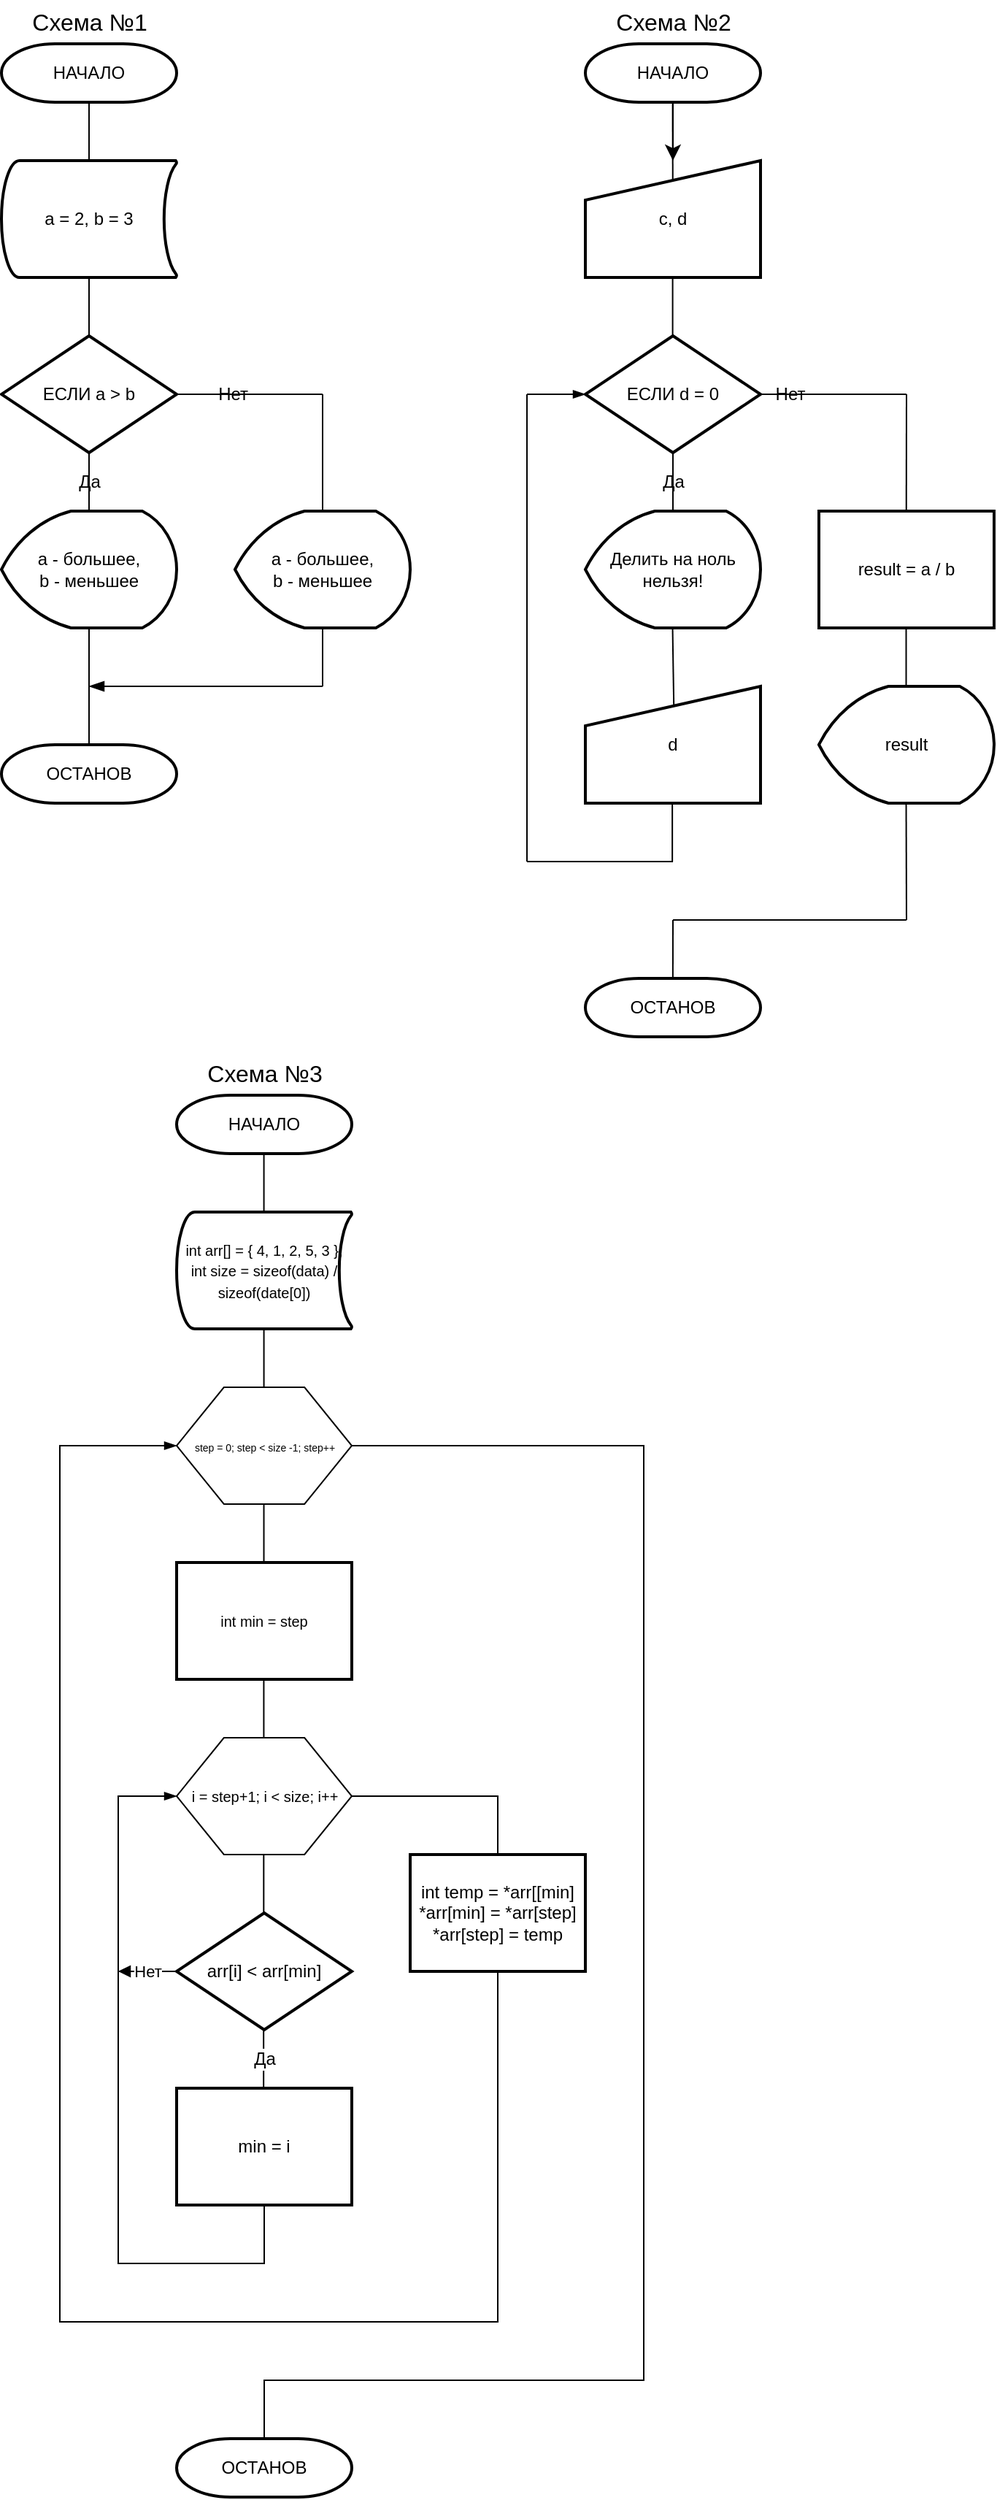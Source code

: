 <mxfile version="24.7.17">
  <diagram id="C5RBs43oDa-KdzZeNtuy" name="Page-1">
    <mxGraphModel grid="1" page="1" gridSize="10" guides="1" tooltips="1" connect="1" arrows="1" fold="1" pageScale="1" pageWidth="827" pageHeight="1169" math="0" shadow="0">
      <root>
        <mxCell id="WIyWlLk6GJQsqaUBKTNV-0" />
        <mxCell id="WIyWlLk6GJQsqaUBKTNV-1" parent="WIyWlLk6GJQsqaUBKTNV-0" />
        <mxCell id="rrhPGFsvyFXLRveKMkO--1" value="НАЧАЛО" style="strokeWidth=2;html=1;shape=mxgraph.flowchart.terminator;whiteSpace=wrap;rotation=0;labelBackgroundColor=none;" vertex="1" parent="WIyWlLk6GJQsqaUBKTNV-1">
          <mxGeometry x="40" y="40" width="120" height="40" as="geometry" />
        </mxCell>
        <mxCell id="rrhPGFsvyFXLRveKMkO--8" value="ЕСЛИ a &amp;gt; b" style="strokeWidth=2;html=1;shape=mxgraph.flowchart.decision;whiteSpace=wrap;labelBackgroundColor=none;" vertex="1" parent="WIyWlLk6GJQsqaUBKTNV-1">
          <mxGeometry x="40" y="240" width="120" height="80" as="geometry" />
        </mxCell>
        <mxCell id="rrhPGFsvyFXLRveKMkO--9" value="a - большее,&lt;div&gt;b - меньшее&lt;/div&gt;" style="strokeWidth=2;html=1;shape=mxgraph.flowchart.display;whiteSpace=wrap;labelBackgroundColor=none;" vertex="1" parent="WIyWlLk6GJQsqaUBKTNV-1">
          <mxGeometry x="40" y="360" width="120" height="80" as="geometry" />
        </mxCell>
        <mxCell id="rrhPGFsvyFXLRveKMkO--13" value="ОСТАНОВ" style="strokeWidth=2;html=1;shape=mxgraph.flowchart.terminator;whiteSpace=wrap;rotation=0;labelBackgroundColor=none;" vertex="1" parent="WIyWlLk6GJQsqaUBKTNV-1">
          <mxGeometry x="40" y="520" width="120" height="40" as="geometry" />
        </mxCell>
        <mxCell id="rrhPGFsvyFXLRveKMkO--17" value="" style="endArrow=none;html=1;rounded=0;fontSize=12;startSize=8;endSize=8;entryX=0.5;entryY=1;entryDx=0;entryDy=0;entryPerimeter=0;exitX=0.5;exitY=0;exitDx=0;exitDy=0;exitPerimeter=0;labelBackgroundColor=none;fontColor=default;" edge="1" parent="WIyWlLk6GJQsqaUBKTNV-1" source="rrhPGFsvyFXLRveKMkO--55" target="rrhPGFsvyFXLRveKMkO--1">
          <mxGeometry width="50" height="50" relative="1" as="geometry">
            <mxPoint x="354" y="520" as="sourcePoint" />
            <mxPoint x="404" y="470" as="targetPoint" />
          </mxGeometry>
        </mxCell>
        <mxCell id="rrhPGFsvyFXLRveKMkO--19" value="" style="endArrow=none;html=1;rounded=0;fontSize=12;startSize=8;endSize=8;curved=1;exitX=0.5;exitY=1;exitDx=0;exitDy=0;entryX=0.5;entryY=0;entryDx=0;entryDy=0;entryPerimeter=0;exitPerimeter=0;labelBackgroundColor=none;fontColor=default;" edge="1" parent="WIyWlLk6GJQsqaUBKTNV-1" source="rrhPGFsvyFXLRveKMkO--55" target="rrhPGFsvyFXLRveKMkO--8">
          <mxGeometry width="50" height="50" relative="1" as="geometry">
            <mxPoint x="184" y="200" as="sourcePoint" />
            <mxPoint x="124" y="280" as="targetPoint" />
          </mxGeometry>
        </mxCell>
        <mxCell id="rrhPGFsvyFXLRveKMkO--20" value="Да" style="endArrow=none;html=1;rounded=0;fontSize=12;startSize=8;endSize=8;curved=1;exitX=0.5;exitY=1;exitDx=0;exitDy=0;entryX=0.5;entryY=0;entryDx=0;entryDy=0;entryPerimeter=0;exitPerimeter=0;labelBackgroundColor=none;fontColor=default;" edge="1" parent="WIyWlLk6GJQsqaUBKTNV-1" source="rrhPGFsvyFXLRveKMkO--8" target="rrhPGFsvyFXLRveKMkO--9">
          <mxGeometry width="50" height="50" relative="1" as="geometry">
            <mxPoint x="129" y="250" as="sourcePoint" />
            <mxPoint x="129" y="300" as="targetPoint" />
          </mxGeometry>
        </mxCell>
        <mxCell id="rrhPGFsvyFXLRveKMkO--22" value="&lt;div style=&quot;&quot;&gt;Нет&lt;/div&gt;" style="endArrow=none;html=1;rounded=0;fontSize=12;startSize=8;endSize=8;curved=1;exitX=1;exitY=0.5;exitDx=0;exitDy=0;exitPerimeter=0;align=right;labelBackgroundColor=none;fontColor=default;" edge="1" parent="WIyWlLk6GJQsqaUBKTNV-1" source="rrhPGFsvyFXLRveKMkO--8">
          <mxGeometry x="0.005" width="50" height="50" relative="1" as="geometry">
            <mxPoint x="135" y="410" as="sourcePoint" />
            <mxPoint x="260" y="280" as="targetPoint" />
            <mxPoint as="offset" />
          </mxGeometry>
        </mxCell>
        <mxCell id="rrhPGFsvyFXLRveKMkO--25" value="a - большее,&lt;div&gt;b - меньшее&lt;/div&gt;" style="strokeWidth=2;html=1;shape=mxgraph.flowchart.display;whiteSpace=wrap;labelBackgroundColor=none;" vertex="1" parent="WIyWlLk6GJQsqaUBKTNV-1">
          <mxGeometry x="200" y="360" width="120" height="80" as="geometry" />
        </mxCell>
        <mxCell id="rrhPGFsvyFXLRveKMkO--27" value="" style="endArrow=none;html=1;rounded=0;fontSize=12;startSize=8;endSize=8;curved=1;entryX=0.5;entryY=1;entryDx=0;entryDy=0;entryPerimeter=0;exitX=0.5;exitY=0;exitDx=0;exitDy=0;exitPerimeter=0;labelBackgroundColor=none;fontColor=default;" edge="1" parent="WIyWlLk6GJQsqaUBKTNV-1" source="rrhPGFsvyFXLRveKMkO--13" target="rrhPGFsvyFXLRveKMkO--9">
          <mxGeometry width="50" height="50" relative="1" as="geometry">
            <mxPoint x="124" y="590" as="sourcePoint" />
            <mxPoint x="224" y="280" as="targetPoint" />
          </mxGeometry>
        </mxCell>
        <mxCell id="rrhPGFsvyFXLRveKMkO--30" value="" style="endArrow=none;html=1;rounded=0;fontSize=12;startSize=8;endSize=8;curved=1;entryX=0.5;entryY=0;entryDx=0;entryDy=0;entryPerimeter=0;labelBackgroundColor=none;fontColor=default;" edge="1" parent="WIyWlLk6GJQsqaUBKTNV-1" target="rrhPGFsvyFXLRveKMkO--25">
          <mxGeometry width="50" height="50" relative="1" as="geometry">
            <mxPoint x="260" y="280" as="sourcePoint" />
            <mxPoint x="330" y="430" as="targetPoint" />
          </mxGeometry>
        </mxCell>
        <mxCell id="rrhPGFsvyFXLRveKMkO--31" value="" style="endArrow=none;html=1;rounded=0;fontSize=12;startSize=8;endSize=8;curved=1;exitX=0.5;exitY=1;exitDx=0;exitDy=0;exitPerimeter=0;labelBackgroundColor=none;fontColor=default;" edge="1" parent="WIyWlLk6GJQsqaUBKTNV-1" source="rrhPGFsvyFXLRveKMkO--25">
          <mxGeometry width="50" height="50" relative="1" as="geometry">
            <mxPoint x="330" y="542" as="sourcePoint" />
            <mxPoint x="260" y="480" as="targetPoint" />
          </mxGeometry>
        </mxCell>
        <mxCell id="rrhPGFsvyFXLRveKMkO--36" value="" style="endArrow=blockThin;html=1;rounded=0;fontSize=12;startSize=8;endSize=8;curved=1;labelBackgroundColor=none;fontColor=default;endFill=1;" edge="1" parent="WIyWlLk6GJQsqaUBKTNV-1">
          <mxGeometry width="50" height="50" relative="1" as="geometry">
            <mxPoint x="260" y="480" as="sourcePoint" />
            <mxPoint x="100" y="480" as="targetPoint" />
          </mxGeometry>
        </mxCell>
        <mxCell id="uPtU1YsW3WElw07nQNLW-0" value="" style="edgeStyle=none;curved=1;rounded=0;orthogonalLoop=1;jettySize=auto;html=1;fontSize=12;startSize=8;endSize=8;" edge="1" parent="WIyWlLk6GJQsqaUBKTNV-1" source="rrhPGFsvyFXLRveKMkO--37" target="rrhPGFsvyFXLRveKMkO--60">
          <mxGeometry relative="1" as="geometry" />
        </mxCell>
        <mxCell id="rrhPGFsvyFXLRveKMkO--37" value="НАЧАЛО" style="strokeWidth=2;html=1;shape=mxgraph.flowchart.terminator;whiteSpace=wrap;rotation=0;labelBackgroundColor=none;" vertex="1" parent="WIyWlLk6GJQsqaUBKTNV-1">
          <mxGeometry x="440" y="40" width="120" height="40" as="geometry" />
        </mxCell>
        <mxCell id="rrhPGFsvyFXLRveKMkO--38" value="ОСТАНОВ" style="strokeWidth=2;html=1;shape=mxgraph.flowchart.terminator;whiteSpace=wrap;rotation=0;labelBackgroundColor=none;" vertex="1" parent="WIyWlLk6GJQsqaUBKTNV-1">
          <mxGeometry x="440" y="680" width="120" height="40" as="geometry" />
        </mxCell>
        <mxCell id="rrhPGFsvyFXLRveKMkO--40" value="ЕСЛИ d = 0" style="strokeWidth=2;html=1;shape=mxgraph.flowchart.decision;whiteSpace=wrap;labelBackgroundColor=none;" vertex="1" parent="WIyWlLk6GJQsqaUBKTNV-1">
          <mxGeometry x="440" y="240" width="120" height="80" as="geometry" />
        </mxCell>
        <mxCell id="rrhPGFsvyFXLRveKMkO--41" value="Делить на ноль нельзя!" style="strokeWidth=2;html=1;shape=mxgraph.flowchart.display;whiteSpace=wrap;labelBackgroundColor=none;" vertex="1" parent="WIyWlLk6GJQsqaUBKTNV-1">
          <mxGeometry x="440" y="360" width="120" height="80" as="geometry" />
        </mxCell>
        <mxCell id="rrhPGFsvyFXLRveKMkO--42" value="result = a / b" style="rounded=1;whiteSpace=wrap;html=1;absoluteArcSize=1;arcSize=0;strokeWidth=2;labelBackgroundColor=none;" vertex="1" parent="WIyWlLk6GJQsqaUBKTNV-1">
          <mxGeometry x="600" y="360" width="120" height="80" as="geometry" />
        </mxCell>
        <mxCell id="rrhPGFsvyFXLRveKMkO--43" value="result" style="strokeWidth=2;html=1;shape=mxgraph.flowchart.display;whiteSpace=wrap;labelBackgroundColor=none;" vertex="1" parent="WIyWlLk6GJQsqaUBKTNV-1">
          <mxGeometry x="600" y="480" width="120" height="80" as="geometry" />
        </mxCell>
        <mxCell id="rrhPGFsvyFXLRveKMkO--44" value="Да" style="endArrow=none;html=1;rounded=0;fontSize=12;startSize=8;endSize=8;curved=1;entryX=0.5;entryY=1;entryDx=0;entryDy=0;entryPerimeter=0;exitX=0.5;exitY=0;exitDx=0;exitDy=0;exitPerimeter=0;labelBackgroundColor=none;fontColor=default;" edge="1" parent="WIyWlLk6GJQsqaUBKTNV-1">
          <mxGeometry width="50" height="50" relative="1" as="geometry">
            <mxPoint x="500" y="360" as="sourcePoint" />
            <mxPoint x="500" y="320" as="targetPoint" />
          </mxGeometry>
        </mxCell>
        <mxCell id="rrhPGFsvyFXLRveKMkO--45" value="" style="endArrow=none;html=1;rounded=0;fontSize=12;startSize=8;endSize=8;curved=1;entryX=0.5;entryY=1;entryDx=0;entryDy=0;entryPerimeter=0;exitX=0.5;exitY=0;exitDx=0;exitDy=0;exitPerimeter=0;labelBackgroundColor=none;fontColor=default;" edge="1" parent="WIyWlLk6GJQsqaUBKTNV-1">
          <mxGeometry width="50" height="50" relative="1" as="geometry">
            <mxPoint x="499.8" y="240" as="sourcePoint" />
            <mxPoint x="499.8" y="200" as="targetPoint" />
          </mxGeometry>
        </mxCell>
        <mxCell id="rrhPGFsvyFXLRveKMkO--46" value="" style="endArrow=none;html=1;rounded=0;fontSize=12;startSize=8;endSize=8;curved=1;entryX=0.5;entryY=1;entryDx=0;entryDy=0;entryPerimeter=0;exitX=0.499;exitY=0.178;exitDx=0;exitDy=0;exitPerimeter=0;labelBackgroundColor=none;fontColor=default;" edge="1" parent="WIyWlLk6GJQsqaUBKTNV-1" source="rrhPGFsvyFXLRveKMkO--60">
          <mxGeometry width="50" height="50" relative="1" as="geometry">
            <mxPoint x="499.8" y="120" as="sourcePoint" />
            <mxPoint x="499.8" y="80" as="targetPoint" />
          </mxGeometry>
        </mxCell>
        <mxCell id="rrhPGFsvyFXLRveKMkO--47" value="" style="endArrow=none;html=1;rounded=0;fontSize=12;startSize=8;endSize=8;curved=1;entryX=0.5;entryY=1;entryDx=0;entryDy=0;entryPerimeter=0;exitX=0.5;exitY=0;exitDx=0;exitDy=0;exitPerimeter=0;labelBackgroundColor=none;fontColor=default;" edge="1" parent="WIyWlLk6GJQsqaUBKTNV-1">
          <mxGeometry width="50" height="50" relative="1" as="geometry">
            <mxPoint x="659.76" y="480" as="sourcePoint" />
            <mxPoint x="659.76" y="440" as="targetPoint" />
          </mxGeometry>
        </mxCell>
        <mxCell id="rrhPGFsvyFXLRveKMkO--48" value="" style="endArrow=none;html=1;rounded=0;fontSize=12;startSize=8;endSize=8;curved=1;entryX=0.5;entryY=1;entryDx=0;entryDy=0;entryPerimeter=0;labelBackgroundColor=none;fontColor=default;" edge="1" parent="WIyWlLk6GJQsqaUBKTNV-1">
          <mxGeometry width="50" height="50" relative="1" as="geometry">
            <mxPoint x="660" y="640" as="sourcePoint" />
            <mxPoint x="659.76" y="560" as="targetPoint" />
          </mxGeometry>
        </mxCell>
        <mxCell id="rrhPGFsvyFXLRveKMkO--50" value="" style="endArrow=none;html=1;rounded=0;fontSize=12;startSize=8;endSize=8;curved=1;entryX=0.5;entryY=1;entryDx=0;entryDy=0;entryPerimeter=0;exitX=0.505;exitY=0.161;exitDx=0;exitDy=0;exitPerimeter=0;labelBackgroundColor=none;fontColor=default;" edge="1" parent="WIyWlLk6GJQsqaUBKTNV-1" source="rrhPGFsvyFXLRveKMkO--65">
          <mxGeometry width="50" height="50" relative="1" as="geometry">
            <mxPoint x="500" y="480" as="sourcePoint" />
            <mxPoint x="499.76" y="440" as="targetPoint" />
          </mxGeometry>
        </mxCell>
        <mxCell id="rrhPGFsvyFXLRveKMkO--53" value="" style="endArrow=none;html=1;rounded=0;fontSize=12;startSize=8;endSize=8;curved=1;exitX=0.5;exitY=0;exitDx=0;exitDy=0;exitPerimeter=0;labelBackgroundColor=none;fontColor=default;" edge="1" parent="WIyWlLk6GJQsqaUBKTNV-1">
          <mxGeometry width="50" height="50" relative="1" as="geometry">
            <mxPoint x="659.86" y="360" as="sourcePoint" />
            <mxPoint x="660" y="280" as="targetPoint" />
          </mxGeometry>
        </mxCell>
        <mxCell id="rrhPGFsvyFXLRveKMkO--54" value="" style="endArrow=none;html=1;rounded=0;fontSize=12;startSize=8;endSize=8;curved=1;entryX=0.5;entryY=1;entryDx=0;entryDy=0;entryPerimeter=0;labelBackgroundColor=none;fontColor=default;" edge="1" parent="WIyWlLk6GJQsqaUBKTNV-1">
          <mxGeometry width="50" height="50" relative="1" as="geometry">
            <mxPoint x="660" y="280" as="sourcePoint" />
            <mxPoint x="560" y="280" as="targetPoint" />
          </mxGeometry>
        </mxCell>
        <mxCell id="rrhPGFsvyFXLRveKMkO--69" value="Нет" style="edgeLabel;html=1;align=center;verticalAlign=middle;resizable=0;points=[];fontSize=12;labelBackgroundColor=none;" connectable="0" vertex="1" parent="rrhPGFsvyFXLRveKMkO--54">
          <mxGeometry x="0.34" y="4" relative="1" as="geometry">
            <mxPoint x="-13" y="-4" as="offset" />
          </mxGeometry>
        </mxCell>
        <mxCell id="rrhPGFsvyFXLRveKMkO--55" value="a = 2, b = 3" style="strokeWidth=2;html=1;shape=mxgraph.flowchart.stored_data;whiteSpace=wrap;labelBackgroundColor=none;" vertex="1" parent="WIyWlLk6GJQsqaUBKTNV-1">
          <mxGeometry x="40" y="120" width="120" height="80" as="geometry" />
        </mxCell>
        <mxCell id="rrhPGFsvyFXLRveKMkO--56" value="Схема №1" style="text;html=1;align=center;verticalAlign=middle;resizable=0;points=[];autosize=1;strokeColor=none;fillColor=none;fontSize=16;labelBackgroundColor=none;" vertex="1" parent="WIyWlLk6GJQsqaUBKTNV-1">
          <mxGeometry x="50" y="10" width="100" height="30" as="geometry" />
        </mxCell>
        <mxCell id="rrhPGFsvyFXLRveKMkO--57" value="Схема №2" style="text;html=1;align=center;verticalAlign=middle;resizable=0;points=[];autosize=1;strokeColor=none;fillColor=none;fontSize=16;labelBackgroundColor=none;" vertex="1" parent="WIyWlLk6GJQsqaUBKTNV-1">
          <mxGeometry x="450" y="10" width="100" height="30" as="geometry" />
        </mxCell>
        <mxCell id="rrhPGFsvyFXLRveKMkO--58" value="Схема №3" style="text;html=1;align=center;verticalAlign=middle;resizable=0;points=[];autosize=1;strokeColor=none;fillColor=none;fontSize=16;labelBackgroundColor=none;" vertex="1" parent="WIyWlLk6GJQsqaUBKTNV-1">
          <mxGeometry x="170" y="730" width="100" height="30" as="geometry" />
        </mxCell>
        <mxCell id="rrhPGFsvyFXLRveKMkO--59" value="НАЧАЛО" style="strokeWidth=2;html=1;shape=mxgraph.flowchart.terminator;whiteSpace=wrap;rotation=0;labelBackgroundColor=none;" vertex="1" parent="WIyWlLk6GJQsqaUBKTNV-1">
          <mxGeometry x="160" y="760" width="120" height="40" as="geometry" />
        </mxCell>
        <mxCell id="rrhPGFsvyFXLRveKMkO--60" value="c, d" style="html=1;strokeWidth=2;shape=manualInput;whiteSpace=wrap;rounded=1;size=27;arcSize=0;labelBackgroundColor=none;" vertex="1" parent="WIyWlLk6GJQsqaUBKTNV-1">
          <mxGeometry x="440" y="120" width="120" height="80" as="geometry" />
        </mxCell>
        <mxCell id="rrhPGFsvyFXLRveKMkO--62" value="" style="endArrow=none;html=1;rounded=0;fontSize=12;startSize=8;endSize=8;curved=1;labelBackgroundColor=none;fontColor=default;" edge="1" parent="WIyWlLk6GJQsqaUBKTNV-1">
          <mxGeometry width="50" height="50" relative="1" as="geometry">
            <mxPoint x="499.94" y="680" as="sourcePoint" />
            <mxPoint x="500" y="640" as="targetPoint" />
          </mxGeometry>
        </mxCell>
        <mxCell id="rrhPGFsvyFXLRveKMkO--63" value="" style="endArrow=none;html=1;rounded=0;fontSize=12;startSize=8;endSize=8;curved=1;labelBackgroundColor=none;fontColor=default;" edge="1" parent="WIyWlLk6GJQsqaUBKTNV-1">
          <mxGeometry width="50" height="50" relative="1" as="geometry">
            <mxPoint x="500" y="640" as="sourcePoint" />
            <mxPoint x="660" y="640" as="targetPoint" />
          </mxGeometry>
        </mxCell>
        <mxCell id="rrhPGFsvyFXLRveKMkO--64" value="" style="endArrow=none;html=1;rounded=0;fontSize=12;startSize=8;endSize=8;curved=1;labelBackgroundColor=none;fontColor=default;" edge="1" parent="WIyWlLk6GJQsqaUBKTNV-1">
          <mxGeometry width="50" height="50" relative="1" as="geometry">
            <mxPoint x="400" y="600" as="sourcePoint" />
            <mxPoint x="400" y="280" as="targetPoint" />
          </mxGeometry>
        </mxCell>
        <mxCell id="rrhPGFsvyFXLRveKMkO--65" value="d" style="html=1;strokeWidth=2;shape=manualInput;whiteSpace=wrap;rounded=1;size=27;arcSize=0;labelBackgroundColor=none;" vertex="1" parent="WIyWlLk6GJQsqaUBKTNV-1">
          <mxGeometry x="440" y="480" width="120" height="80" as="geometry" />
        </mxCell>
        <mxCell id="rrhPGFsvyFXLRveKMkO--66" value="" style="endArrow=none;html=1;rounded=0;fontSize=12;startSize=8;endSize=8;curved=1;entryX=0.5;entryY=1;entryDx=0;entryDy=0;entryPerimeter=0;exitX=0.5;exitY=0;exitDx=0;exitDy=0;exitPerimeter=0;labelBackgroundColor=none;fontColor=default;" edge="1" parent="WIyWlLk6GJQsqaUBKTNV-1">
          <mxGeometry width="50" height="50" relative="1" as="geometry">
            <mxPoint x="499.57" y="600" as="sourcePoint" />
            <mxPoint x="499.57" y="560" as="targetPoint" />
          </mxGeometry>
        </mxCell>
        <mxCell id="rrhPGFsvyFXLRveKMkO--67" value="" style="endArrow=none;html=1;rounded=0;fontSize=12;curved=1;exitX=0;exitY=0.5;exitDx=0;exitDy=0;exitPerimeter=0;labelBackgroundColor=none;fontColor=default;strokeColor=default;startArrow=blockThin;startFill=1;" edge="1" parent="WIyWlLk6GJQsqaUBKTNV-1" source="rrhPGFsvyFXLRveKMkO--40">
          <mxGeometry width="50" height="50" relative="1" as="geometry">
            <mxPoint x="520" y="380" as="sourcePoint" />
            <mxPoint x="400" y="280" as="targetPoint" />
          </mxGeometry>
        </mxCell>
        <mxCell id="rrhPGFsvyFXLRveKMkO--68" value="" style="endArrow=none;html=1;rounded=0;fontSize=12;startSize=8;endSize=8;curved=1;labelBackgroundColor=none;fontColor=default;" edge="1" parent="WIyWlLk6GJQsqaUBKTNV-1">
          <mxGeometry width="50" height="50" relative="1" as="geometry">
            <mxPoint x="500" y="600" as="sourcePoint" />
            <mxPoint x="400" y="600" as="targetPoint" />
          </mxGeometry>
        </mxCell>
        <mxCell id="rrhPGFsvyFXLRveKMkO--72" value="&lt;font style=&quot;font-size: 10px;&quot;&gt;int arr[] = { 4, 1, 2, 5, 3 },&lt;/font&gt;&lt;div&gt;&lt;font style=&quot;font-size: 10px;&quot;&gt;int size = sizeof(data) / sizeof(date[0])&lt;/font&gt;&lt;/div&gt;" style="strokeWidth=2;html=1;shape=mxgraph.flowchart.stored_data;whiteSpace=wrap;labelBackgroundColor=none;" vertex="1" parent="WIyWlLk6GJQsqaUBKTNV-1">
          <mxGeometry x="160" y="840" width="120" height="80" as="geometry" />
        </mxCell>
        <mxCell id="rrhPGFsvyFXLRveKMkO--80" value="" style="endArrow=none;html=1;rounded=0;fontSize=12;startSize=8;endSize=8;curved=1;entryX=0.5;entryY=1;entryDx=0;entryDy=0;entryPerimeter=0;exitX=0.5;exitY=0;exitDx=0;exitDy=0;" edge="1" parent="WIyWlLk6GJQsqaUBKTNV-1">
          <mxGeometry width="50" height="50" relative="1" as="geometry">
            <mxPoint x="219.79" y="840" as="sourcePoint" />
            <mxPoint x="219.79" y="800" as="targetPoint" />
          </mxGeometry>
        </mxCell>
        <mxCell id="rrhPGFsvyFXLRveKMkO--82" value="" style="endArrow=none;html=1;rounded=0;fontSize=12;startSize=8;endSize=8;curved=1;entryX=0.5;entryY=1;entryDx=0;entryDy=0;entryPerimeter=0;exitX=0.5;exitY=0;exitDx=0;exitDy=0;" edge="1" parent="WIyWlLk6GJQsqaUBKTNV-1">
          <mxGeometry width="50" height="50" relative="1" as="geometry">
            <mxPoint x="219.79" y="960" as="sourcePoint" />
            <mxPoint x="219.79" y="920" as="targetPoint" />
          </mxGeometry>
        </mxCell>
        <mxCell id="rrhPGFsvyFXLRveKMkO--92" value="ОСТАНОВ" style="strokeWidth=2;html=1;shape=mxgraph.flowchart.terminator;whiteSpace=wrap;rotation=0;labelBackgroundColor=none;" vertex="1" parent="WIyWlLk6GJQsqaUBKTNV-1">
          <mxGeometry x="160" y="1680" width="120" height="40" as="geometry" />
        </mxCell>
        <mxCell id="CfYdljbPtk75dyChHY2p-1" value="&lt;font style=&quot;font-size: 7px;&quot;&gt;step = 0; step &amp;lt; size -1; step++&lt;/font&gt;" style="verticalLabelPosition=middle;verticalAlign=middle;html=1;shape=hexagon;perimeter=hexagonPerimeter2;arcSize=6;size=0.27;labelPosition=center;align=center;" vertex="1" parent="WIyWlLk6GJQsqaUBKTNV-1">
          <mxGeometry x="160" y="960" width="120" height="80" as="geometry" />
        </mxCell>
        <mxCell id="CfYdljbPtk75dyChHY2p-4" value="" style="endArrow=none;html=1;rounded=0;fontSize=12;startSize=8;endSize=8;curved=1;entryX=0.5;entryY=1;entryDx=0;entryDy=0;entryPerimeter=0;exitX=0.5;exitY=0;exitDx=0;exitDy=0;" edge="1" parent="WIyWlLk6GJQsqaUBKTNV-1">
          <mxGeometry width="50" height="50" relative="1" as="geometry">
            <mxPoint x="219.76" y="1080" as="sourcePoint" />
            <mxPoint x="219.76" y="1040" as="targetPoint" />
          </mxGeometry>
        </mxCell>
        <mxCell id="CfYdljbPtk75dyChHY2p-5" value="&lt;font style=&quot;font-size: 10px;&quot;&gt;i = step+1; i &amp;lt; size; i++&lt;/font&gt;" style="verticalLabelPosition=middle;verticalAlign=middle;html=1;shape=hexagon;perimeter=hexagonPerimeter2;arcSize=6;size=0.27;labelPosition=center;align=center;" vertex="1" parent="WIyWlLk6GJQsqaUBKTNV-1">
          <mxGeometry x="160" y="1200" width="120" height="80" as="geometry" />
        </mxCell>
        <mxCell id="CfYdljbPtk75dyChHY2p-6" value="arr[i] &amp;lt; arr[min]" style="strokeWidth=2;html=1;shape=mxgraph.flowchart.decision;whiteSpace=wrap;" vertex="1" parent="WIyWlLk6GJQsqaUBKTNV-1">
          <mxGeometry x="160" y="1320" width="120" height="80" as="geometry" />
        </mxCell>
        <mxCell id="CfYdljbPtk75dyChHY2p-8" value="min = i" style="rounded=1;whiteSpace=wrap;html=1;absoluteArcSize=1;arcSize=0;strokeWidth=2;" vertex="1" parent="WIyWlLk6GJQsqaUBKTNV-1">
          <mxGeometry x="160" y="1440" width="120" height="80" as="geometry" />
        </mxCell>
        <mxCell id="CfYdljbPtk75dyChHY2p-9" value="Да" style="endArrow=none;html=1;rounded=0;fontSize=12;startSize=8;endSize=8;curved=1;entryX=0.5;entryY=1;entryDx=0;entryDy=0;entryPerimeter=0;exitX=0.5;exitY=0;exitDx=0;exitDy=0;" edge="1" parent="WIyWlLk6GJQsqaUBKTNV-1">
          <mxGeometry width="50" height="50" relative="1" as="geometry">
            <mxPoint x="219.58" y="1440" as="sourcePoint" />
            <mxPoint x="219.58" y="1400" as="targetPoint" />
          </mxGeometry>
        </mxCell>
        <mxCell id="CfYdljbPtk75dyChHY2p-11" value="" style="endArrow=blockThin;html=1;rounded=0;entryX=0;entryY=0.5;entryDx=0;entryDy=0;exitX=0;exitY=0.5;exitDx=0;exitDy=0;exitPerimeter=0;endFill=1;" edge="1" parent="WIyWlLk6GJQsqaUBKTNV-1" source="CfYdljbPtk75dyChHY2p-6" target="CfYdljbPtk75dyChHY2p-5">
          <mxGeometry x="-0.8" width="50" height="50" relative="1" as="geometry">
            <mxPoint x="150" y="1380" as="sourcePoint" />
            <mxPoint x="200" y="1330" as="targetPoint" />
            <Array as="points">
              <mxPoint x="120" y="1360" />
              <mxPoint x="120" y="1240" />
            </Array>
            <mxPoint as="offset" />
          </mxGeometry>
        </mxCell>
        <mxCell id="CfYdljbPtk75dyChHY2p-12" value="" style="endArrow=none;html=1;rounded=0;fontSize=12;startSize=8;endSize=8;curved=1;entryX=0.5;entryY=1;entryDx=0;entryDy=0;entryPerimeter=0;exitX=0.5;exitY=0;exitDx=0;exitDy=0;" edge="1" parent="WIyWlLk6GJQsqaUBKTNV-1">
          <mxGeometry width="50" height="50" relative="1" as="geometry">
            <mxPoint x="219.66" y="1320" as="sourcePoint" />
            <mxPoint x="219.66" y="1280" as="targetPoint" />
          </mxGeometry>
        </mxCell>
        <mxCell id="CfYdljbPtk75dyChHY2p-13" value="" style="endArrow=none;html=1;rounded=0;fontSize=12;startSize=8;endSize=8;curved=1;entryX=0.5;entryY=1;entryDx=0;entryDy=0;entryPerimeter=0;exitX=0.5;exitY=0;exitDx=0;exitDy=0;" edge="1" parent="WIyWlLk6GJQsqaUBKTNV-1">
          <mxGeometry width="50" height="50" relative="1" as="geometry">
            <mxPoint x="219.71" y="1200" as="sourcePoint" />
            <mxPoint x="219.71" y="1160" as="targetPoint" />
          </mxGeometry>
        </mxCell>
        <mxCell id="CfYdljbPtk75dyChHY2p-14" value="" style="endArrow=none;html=1;rounded=0;entryX=0.5;entryY=1;entryDx=0;entryDy=0;" edge="1" parent="WIyWlLk6GJQsqaUBKTNV-1" target="CfYdljbPtk75dyChHY2p-8">
          <mxGeometry width="50" height="50" relative="1" as="geometry">
            <mxPoint x="120" y="1360" as="sourcePoint" />
            <mxPoint x="220" y="1350" as="targetPoint" />
            <Array as="points">
              <mxPoint x="120" y="1560" />
              <mxPoint x="220" y="1560" />
            </Array>
          </mxGeometry>
        </mxCell>
        <mxCell id="CfYdljbPtk75dyChHY2p-15" value="" style="endArrow=none;html=1;rounded=0;entryX=1;entryY=0.5;entryDx=0;entryDy=0;exitX=0.5;exitY=0;exitDx=0;exitDy=0;" edge="1" parent="WIyWlLk6GJQsqaUBKTNV-1" source="CfYdljbPtk75dyChHY2p-18" target="CfYdljbPtk75dyChHY2p-5">
          <mxGeometry width="50" height="50" relative="1" as="geometry">
            <mxPoint x="400" y="1240" as="sourcePoint" />
            <mxPoint x="220" y="1250" as="targetPoint" />
            <Array as="points">
              <mxPoint x="380" y="1240" />
              <mxPoint x="320" y="1240" />
            </Array>
          </mxGeometry>
        </mxCell>
        <mxCell id="CfYdljbPtk75dyChHY2p-18" value="&lt;div&gt;int temp = *arr[[min]&lt;/div&gt;*arr[min] = *arr[step]&lt;div&gt;*arr[step] = temp&lt;/div&gt;" style="rounded=1;whiteSpace=wrap;html=1;absoluteArcSize=1;arcSize=0;strokeWidth=2;" vertex="1" parent="WIyWlLk6GJQsqaUBKTNV-1">
          <mxGeometry x="320" y="1280" width="120" height="80" as="geometry" />
        </mxCell>
        <mxCell id="CfYdljbPtk75dyChHY2p-20" value="" style="endArrow=none;html=1;rounded=0;entryX=0.5;entryY=1;entryDx=0;entryDy=0;exitX=0;exitY=0.5;exitDx=0;exitDy=0;startArrow=blockThin;startFill=1;" edge="1" parent="WIyWlLk6GJQsqaUBKTNV-1" source="CfYdljbPtk75dyChHY2p-1" target="CfYdljbPtk75dyChHY2p-18">
          <mxGeometry width="50" height="50" relative="1" as="geometry">
            <mxPoint x="80" y="1000" as="sourcePoint" />
            <mxPoint x="280" y="1440" as="targetPoint" />
            <Array as="points">
              <mxPoint x="80" y="1000" />
              <mxPoint x="80" y="1600" />
              <mxPoint x="380" y="1600" />
            </Array>
          </mxGeometry>
        </mxCell>
        <mxCell id="CfYdljbPtk75dyChHY2p-21" value="" style="endArrow=none;html=1;rounded=0;fontSize=12;startSize=8;endSize=8;curved=0;exitX=0.5;exitY=0;exitDx=0;exitDy=0;exitPerimeter=0;" edge="1" parent="WIyWlLk6GJQsqaUBKTNV-1" source="rrhPGFsvyFXLRveKMkO--92">
          <mxGeometry width="50" height="50" relative="1" as="geometry">
            <mxPoint x="220" y="1750" as="sourcePoint" />
            <mxPoint x="280" y="1000" as="targetPoint" />
            <Array as="points">
              <mxPoint x="220" y="1640" />
              <mxPoint x="480" y="1640" />
              <mxPoint x="480" y="1330" />
              <mxPoint x="480" y="1000" />
            </Array>
          </mxGeometry>
        </mxCell>
        <mxCell id="7b5S7awUTt-YRbgtloKj-0" value="&lt;span style=&quot;font-size: 10px;&quot;&gt;int min = step&lt;/span&gt;" style="rounded=1;whiteSpace=wrap;html=1;absoluteArcSize=1;arcSize=0;strokeWidth=2;" vertex="1" parent="WIyWlLk6GJQsqaUBKTNV-1">
          <mxGeometry x="160" y="1080" width="120" height="80" as="geometry" />
        </mxCell>
        <mxCell id="7b5S7awUTt-YRbgtloKj-4" value="" style="endArrow=block;html=1;rounded=0;endFill=1;" edge="1" parent="WIyWlLk6GJQsqaUBKTNV-1">
          <mxGeometry width="50" height="50" relative="1" as="geometry">
            <mxPoint x="160" y="1360" as="sourcePoint" />
            <mxPoint x="120" y="1360" as="targetPoint" />
          </mxGeometry>
        </mxCell>
        <mxCell id="7b5S7awUTt-YRbgtloKj-5" value="Нет" style="edgeLabel;html=1;align=center;verticalAlign=middle;resizable=0;points=[];" connectable="0" vertex="1" parent="7b5S7awUTt-YRbgtloKj-4">
          <mxGeometry x="0.011" relative="1" as="geometry">
            <mxPoint as="offset" />
          </mxGeometry>
        </mxCell>
      </root>
    </mxGraphModel>
  </diagram>
</mxfile>
